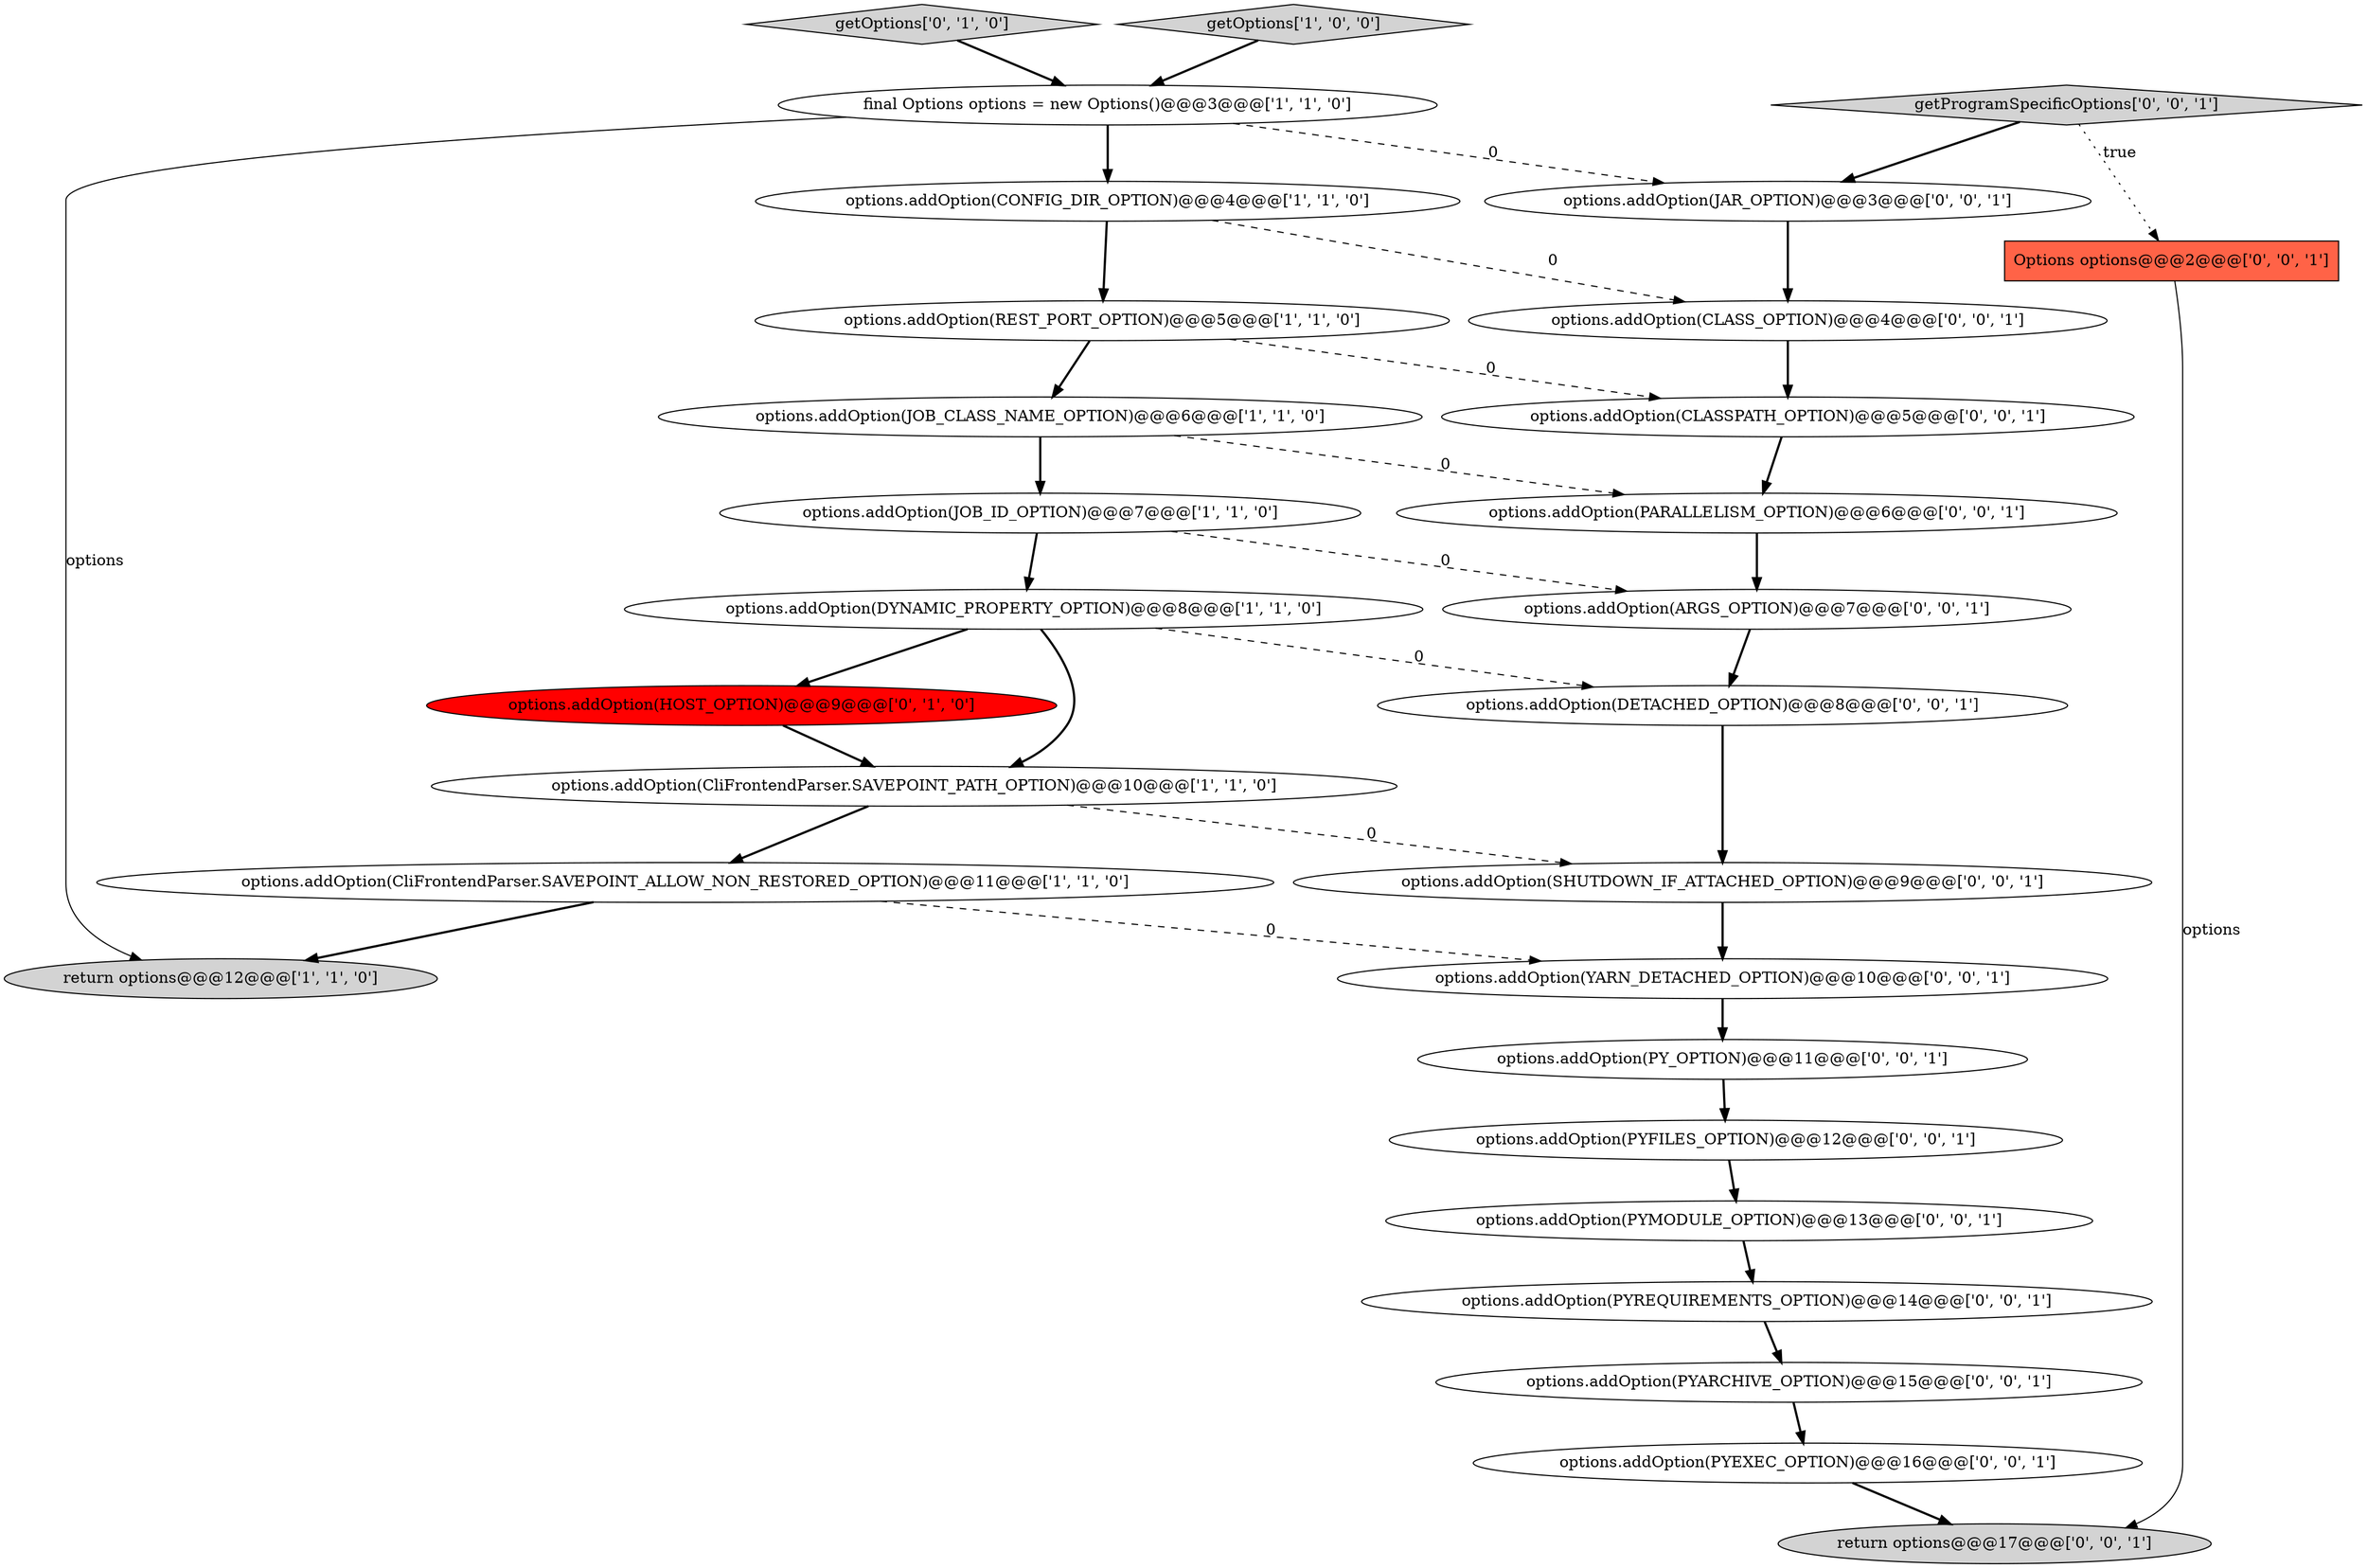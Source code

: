 digraph {
22 [style = filled, label = "options.addOption(CLASS_OPTION)@@@4@@@['0', '0', '1']", fillcolor = white, shape = ellipse image = "AAA0AAABBB3BBB"];
25 [style = filled, label = "options.addOption(JAR_OPTION)@@@3@@@['0', '0', '1']", fillcolor = white, shape = ellipse image = "AAA0AAABBB3BBB"];
26 [style = filled, label = "options.addOption(ARGS_OPTION)@@@7@@@['0', '0', '1']", fillcolor = white, shape = ellipse image = "AAA0AAABBB3BBB"];
19 [style = filled, label = "options.addOption(SHUTDOWN_IF_ATTACHED_OPTION)@@@9@@@['0', '0', '1']", fillcolor = white, shape = ellipse image = "AAA0AAABBB3BBB"];
3 [style = filled, label = "options.addOption(CliFrontendParser.SAVEPOINT_PATH_OPTION)@@@10@@@['1', '1', '0']", fillcolor = white, shape = ellipse image = "AAA0AAABBB1BBB"];
27 [style = filled, label = "options.addOption(PYREQUIREMENTS_OPTION)@@@14@@@['0', '0', '1']", fillcolor = white, shape = ellipse image = "AAA0AAABBB3BBB"];
20 [style = filled, label = "options.addOption(PYEXEC_OPTION)@@@16@@@['0', '0', '1']", fillcolor = white, shape = ellipse image = "AAA0AAABBB3BBB"];
24 [style = filled, label = "options.addOption(PARALLELISM_OPTION)@@@6@@@['0', '0', '1']", fillcolor = white, shape = ellipse image = "AAA0AAABBB3BBB"];
1 [style = filled, label = "options.addOption(CONFIG_DIR_OPTION)@@@4@@@['1', '1', '0']", fillcolor = white, shape = ellipse image = "AAA0AAABBB1BBB"];
6 [style = filled, label = "options.addOption(JOB_CLASS_NAME_OPTION)@@@6@@@['1', '1', '0']", fillcolor = white, shape = ellipse image = "AAA0AAABBB1BBB"];
28 [style = filled, label = "getProgramSpecificOptions['0', '0', '1']", fillcolor = lightgray, shape = diamond image = "AAA0AAABBB3BBB"];
11 [style = filled, label = "getOptions['0', '1', '0']", fillcolor = lightgray, shape = diamond image = "AAA0AAABBB2BBB"];
5 [style = filled, label = "options.addOption(JOB_ID_OPTION)@@@7@@@['1', '1', '0']", fillcolor = white, shape = ellipse image = "AAA0AAABBB1BBB"];
14 [style = filled, label = "options.addOption(PY_OPTION)@@@11@@@['0', '0', '1']", fillcolor = white, shape = ellipse image = "AAA0AAABBB3BBB"];
17 [style = filled, label = "options.addOption(YARN_DETACHED_OPTION)@@@10@@@['0', '0', '1']", fillcolor = white, shape = ellipse image = "AAA0AAABBB3BBB"];
15 [style = filled, label = "options.addOption(PYMODULE_OPTION)@@@13@@@['0', '0', '1']", fillcolor = white, shape = ellipse image = "AAA0AAABBB3BBB"];
13 [style = filled, label = "options.addOption(DETACHED_OPTION)@@@8@@@['0', '0', '1']", fillcolor = white, shape = ellipse image = "AAA0AAABBB3BBB"];
8 [style = filled, label = "return options@@@12@@@['1', '1', '0']", fillcolor = lightgray, shape = ellipse image = "AAA0AAABBB1BBB"];
21 [style = filled, label = "options.addOption(PYARCHIVE_OPTION)@@@15@@@['0', '0', '1']", fillcolor = white, shape = ellipse image = "AAA0AAABBB3BBB"];
7 [style = filled, label = "options.addOption(CliFrontendParser.SAVEPOINT_ALLOW_NON_RESTORED_OPTION)@@@11@@@['1', '1', '0']", fillcolor = white, shape = ellipse image = "AAA0AAABBB1BBB"];
18 [style = filled, label = "return options@@@17@@@['0', '0', '1']", fillcolor = lightgray, shape = ellipse image = "AAA0AAABBB3BBB"];
0 [style = filled, label = "options.addOption(DYNAMIC_PROPERTY_OPTION)@@@8@@@['1', '1', '0']", fillcolor = white, shape = ellipse image = "AAA0AAABBB1BBB"];
4 [style = filled, label = "options.addOption(REST_PORT_OPTION)@@@5@@@['1', '1', '0']", fillcolor = white, shape = ellipse image = "AAA0AAABBB1BBB"];
23 [style = filled, label = "options.addOption(CLASSPATH_OPTION)@@@5@@@['0', '0', '1']", fillcolor = white, shape = ellipse image = "AAA0AAABBB3BBB"];
12 [style = filled, label = "options.addOption(PYFILES_OPTION)@@@12@@@['0', '0', '1']", fillcolor = white, shape = ellipse image = "AAA0AAABBB3BBB"];
9 [style = filled, label = "getOptions['1', '0', '0']", fillcolor = lightgray, shape = diamond image = "AAA0AAABBB1BBB"];
2 [style = filled, label = "final Options options = new Options()@@@3@@@['1', '1', '0']", fillcolor = white, shape = ellipse image = "AAA0AAABBB1BBB"];
10 [style = filled, label = "options.addOption(HOST_OPTION)@@@9@@@['0', '1', '0']", fillcolor = red, shape = ellipse image = "AAA1AAABBB2BBB"];
16 [style = filled, label = "Options options@@@2@@@['0', '0', '1']", fillcolor = tomato, shape = box image = "AAA0AAABBB3BBB"];
0->3 [style = bold, label=""];
1->4 [style = bold, label=""];
25->22 [style = bold, label=""];
4->6 [style = bold, label=""];
9->2 [style = bold, label=""];
5->26 [style = dashed, label="0"];
2->1 [style = bold, label=""];
2->8 [style = solid, label="options"];
7->17 [style = dashed, label="0"];
12->15 [style = bold, label=""];
28->16 [style = dotted, label="true"];
10->3 [style = bold, label=""];
16->18 [style = solid, label="options"];
19->17 [style = bold, label=""];
7->8 [style = bold, label=""];
22->23 [style = bold, label=""];
11->2 [style = bold, label=""];
26->13 [style = bold, label=""];
1->22 [style = dashed, label="0"];
3->19 [style = dashed, label="0"];
20->18 [style = bold, label=""];
24->26 [style = bold, label=""];
6->5 [style = bold, label=""];
0->10 [style = bold, label=""];
23->24 [style = bold, label=""];
13->19 [style = bold, label=""];
21->20 [style = bold, label=""];
5->0 [style = bold, label=""];
3->7 [style = bold, label=""];
17->14 [style = bold, label=""];
6->24 [style = dashed, label="0"];
14->12 [style = bold, label=""];
0->13 [style = dashed, label="0"];
2->25 [style = dashed, label="0"];
28->25 [style = bold, label=""];
15->27 [style = bold, label=""];
27->21 [style = bold, label=""];
4->23 [style = dashed, label="0"];
}
